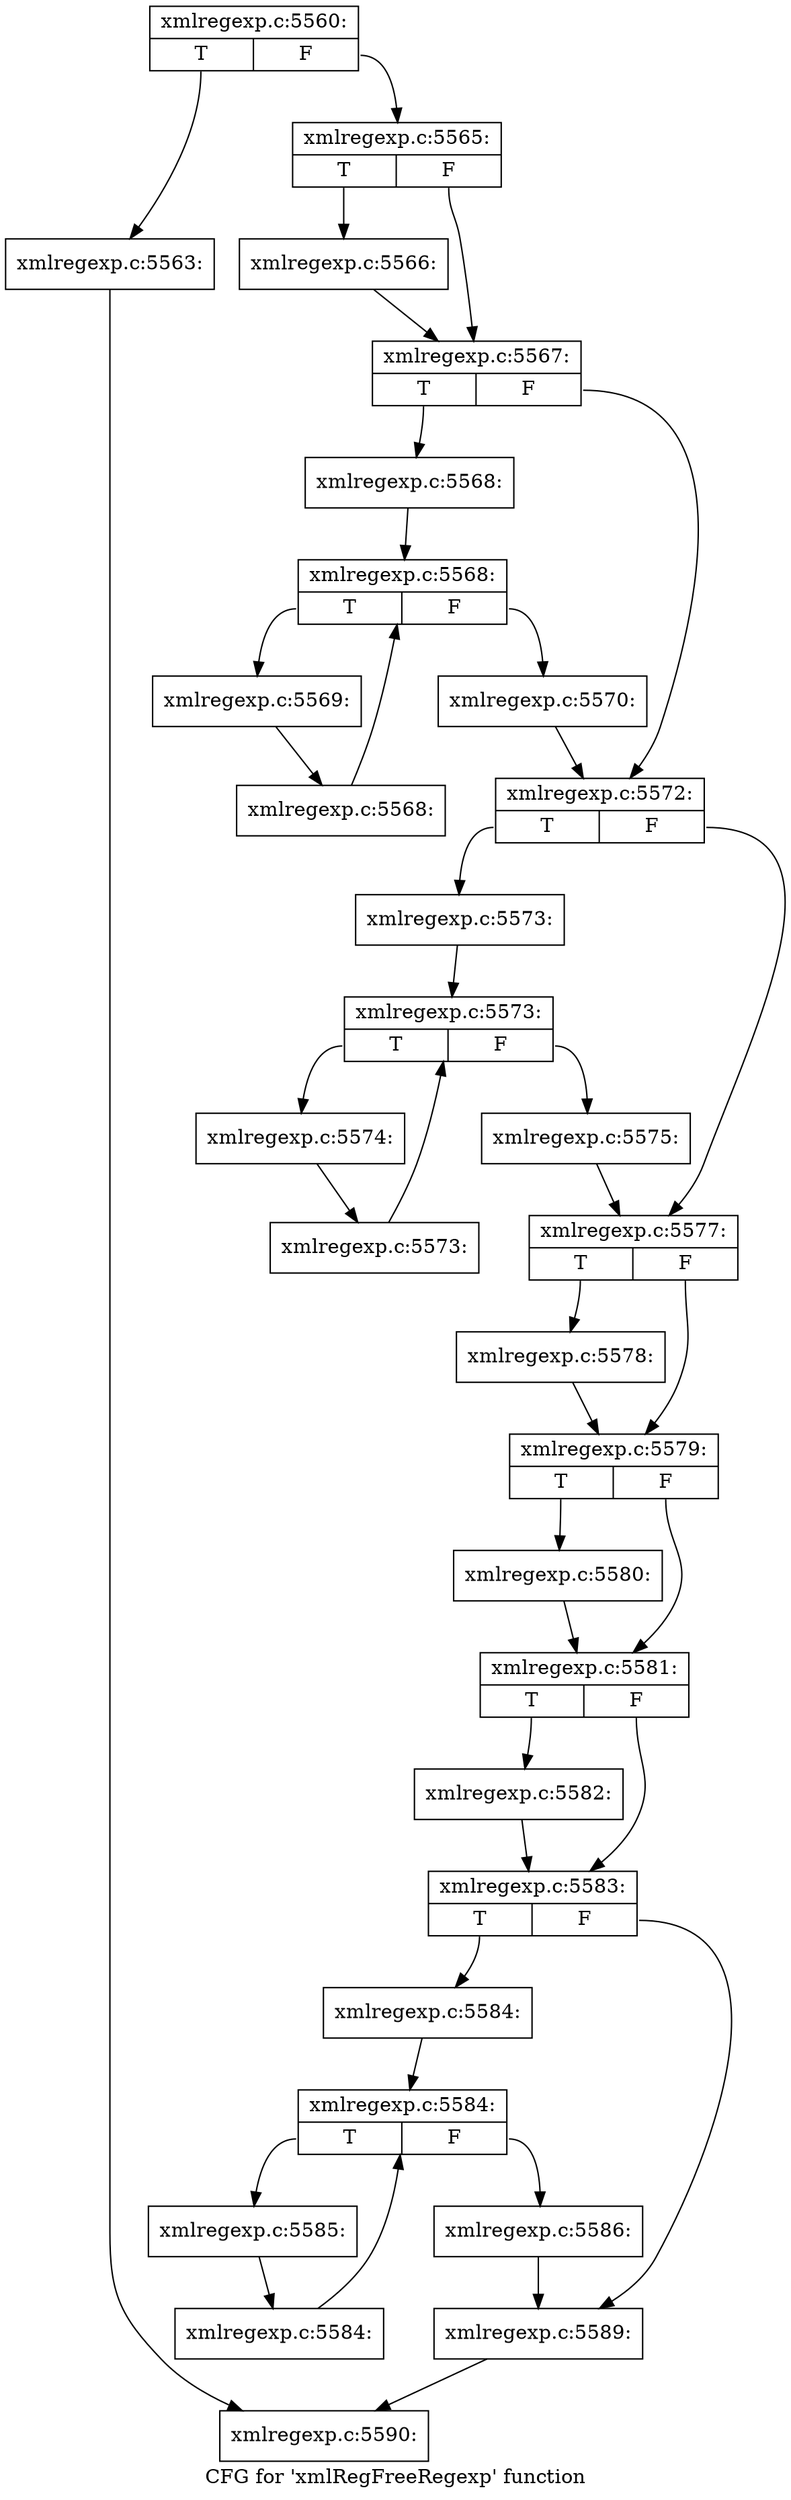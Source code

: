 digraph "CFG for 'xmlRegFreeRegexp' function" {
	label="CFG for 'xmlRegFreeRegexp' function";

	Node0x4088870 [shape=record,label="{xmlregexp.c:5560:|{<s0>T|<s1>F}}"];
	Node0x4088870:s0 -> Node0x3ffa2f0;
	Node0x4088870:s1 -> Node0x3ffa680;
	Node0x3ffa2f0 [shape=record,label="{xmlregexp.c:5563:}"];
	Node0x3ffa2f0 -> Node0x40bd480;
	Node0x3ffa680 [shape=record,label="{xmlregexp.c:5565:|{<s0>T|<s1>F}}"];
	Node0x3ffa680:s0 -> Node0x4088900;
	Node0x3ffa680:s1 -> Node0x4088950;
	Node0x4088900 [shape=record,label="{xmlregexp.c:5566:}"];
	Node0x4088900 -> Node0x4088950;
	Node0x4088950 [shape=record,label="{xmlregexp.c:5567:|{<s0>T|<s1>F}}"];
	Node0x4088950:s0 -> Node0x40c71b0;
	Node0x4088950:s1 -> Node0x40c7200;
	Node0x40c71b0 [shape=record,label="{xmlregexp.c:5568:}"];
	Node0x40c71b0 -> Node0x40c7820;
	Node0x40c7820 [shape=record,label="{xmlregexp.c:5568:|{<s0>T|<s1>F}}"];
	Node0x40c7820:s0 -> Node0x40c7aa0;
	Node0x40c7820:s1 -> Node0x40c7680;
	Node0x40c7aa0 [shape=record,label="{xmlregexp.c:5569:}"];
	Node0x40c7aa0 -> Node0x40c7a10;
	Node0x40c7a10 [shape=record,label="{xmlregexp.c:5568:}"];
	Node0x40c7a10 -> Node0x40c7820;
	Node0x40c7680 [shape=record,label="{xmlregexp.c:5570:}"];
	Node0x40c7680 -> Node0x40c7200;
	Node0x40c7200 [shape=record,label="{xmlregexp.c:5572:|{<s0>T|<s1>F}}"];
	Node0x40c7200:s0 -> Node0x40c8990;
	Node0x40c7200:s1 -> Node0x40c89e0;
	Node0x40c8990 [shape=record,label="{xmlregexp.c:5573:}"];
	Node0x40c8990 -> Node0x40c9000;
	Node0x40c9000 [shape=record,label="{xmlregexp.c:5573:|{<s0>T|<s1>F}}"];
	Node0x40c9000:s0 -> Node0x40c9280;
	Node0x40c9000:s1 -> Node0x40c8e60;
	Node0x40c9280 [shape=record,label="{xmlregexp.c:5574:}"];
	Node0x40c9280 -> Node0x40c91f0;
	Node0x40c91f0 [shape=record,label="{xmlregexp.c:5573:}"];
	Node0x40c91f0 -> Node0x40c9000;
	Node0x40c8e60 [shape=record,label="{xmlregexp.c:5575:}"];
	Node0x40c8e60 -> Node0x40c89e0;
	Node0x40c89e0 [shape=record,label="{xmlregexp.c:5577:|{<s0>T|<s1>F}}"];
	Node0x40c89e0:s0 -> Node0x40c9ef0;
	Node0x40c89e0:s1 -> Node0x40ca920;
	Node0x40c9ef0 [shape=record,label="{xmlregexp.c:5578:}"];
	Node0x40c9ef0 -> Node0x40ca920;
	Node0x40ca920 [shape=record,label="{xmlregexp.c:5579:|{<s0>T|<s1>F}}"];
	Node0x40ca920:s0 -> Node0x40cb040;
	Node0x40ca920:s1 -> Node0x40cb090;
	Node0x40cb040 [shape=record,label="{xmlregexp.c:5580:}"];
	Node0x40cb040 -> Node0x40cb090;
	Node0x40cb090 [shape=record,label="{xmlregexp.c:5581:|{<s0>T|<s1>F}}"];
	Node0x40cb090:s0 -> Node0x40cb840;
	Node0x40cb090:s1 -> Node0x40cb890;
	Node0x40cb840 [shape=record,label="{xmlregexp.c:5582:}"];
	Node0x40cb840 -> Node0x40cb890;
	Node0x40cb890 [shape=record,label="{xmlregexp.c:5583:|{<s0>T|<s1>F}}"];
	Node0x40cb890:s0 -> Node0x40cc040;
	Node0x40cb890:s1 -> Node0x40cc090;
	Node0x40cc040 [shape=record,label="{xmlregexp.c:5584:}"];
	Node0x40cc040 -> Node0x40cc630;
	Node0x40cc630 [shape=record,label="{xmlregexp.c:5584:|{<s0>T|<s1>F}}"];
	Node0x40cc630:s0 -> Node0x40cc830;
	Node0x40cc630:s1 -> Node0x40cc4d0;
	Node0x40cc830 [shape=record,label="{xmlregexp.c:5585:}"];
	Node0x40cc830 -> Node0x40cc7e0;
	Node0x40cc7e0 [shape=record,label="{xmlregexp.c:5584:}"];
	Node0x40cc7e0 -> Node0x40cc630;
	Node0x40cc4d0 [shape=record,label="{xmlregexp.c:5586:}"];
	Node0x40cc4d0 -> Node0x40cc090;
	Node0x40cc090 [shape=record,label="{xmlregexp.c:5589:}"];
	Node0x40cc090 -> Node0x40bd480;
	Node0x40bd480 [shape=record,label="{xmlregexp.c:5590:}"];
}
